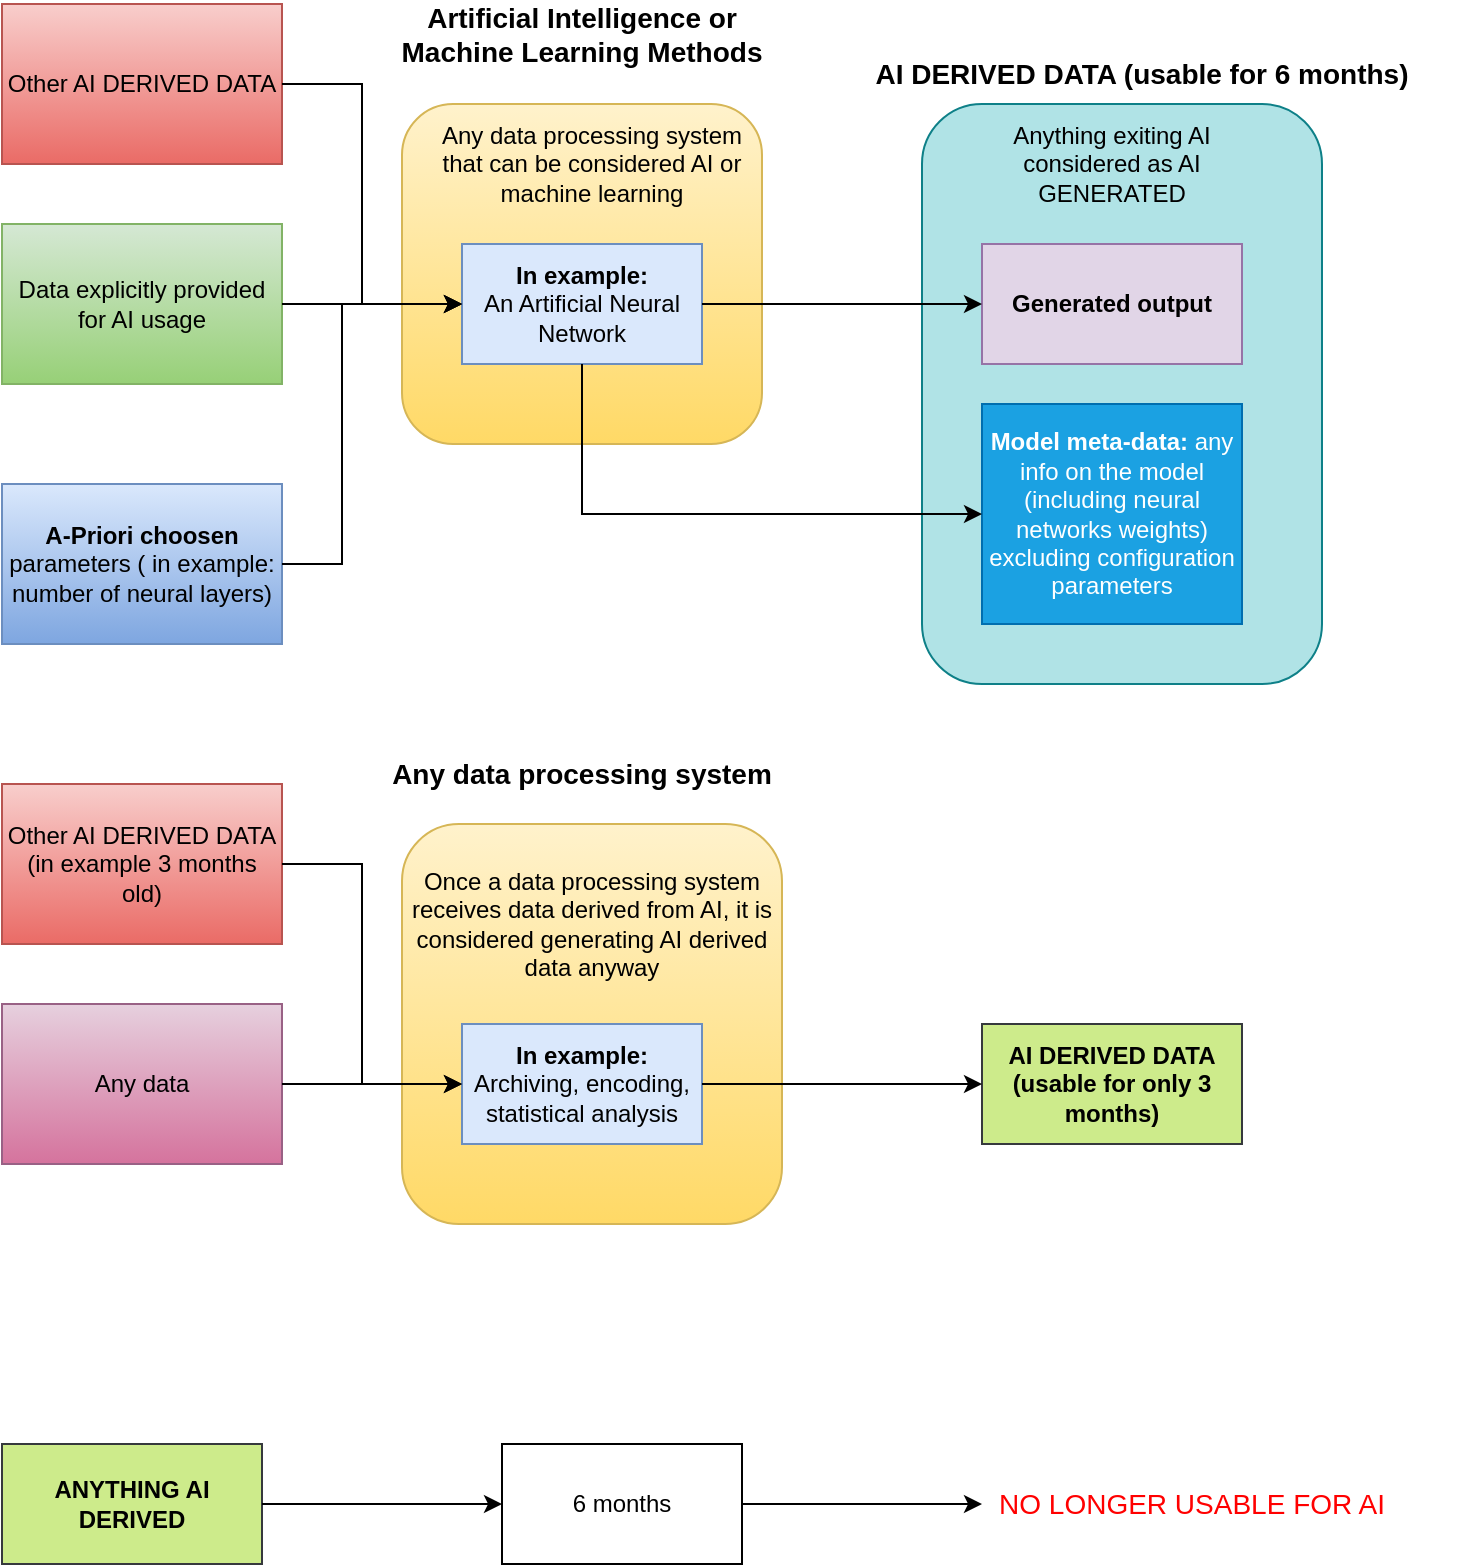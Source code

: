<mxfile version="22.1.11" type="device">
  <diagram name="Pagina-1" id="8_Met2v6mDIiuGP8wxca">
    <mxGraphModel dx="1036" dy="702" grid="1" gridSize="10" guides="1" tooltips="1" connect="1" arrows="1" fold="1" page="1" pageScale="1" pageWidth="3300" pageHeight="4681" math="0" shadow="0">
      <root>
        <mxCell id="0" />
        <mxCell id="1" parent="0" />
        <mxCell id="06V93uaTYKMUakalcXeL-12" value="" style="rounded=1;whiteSpace=wrap;html=1;fillColor=#b0e3e6;strokeColor=#0e8088;" vertex="1" parent="1">
          <mxGeometry x="520" y="90" width="200" height="290" as="geometry" />
        </mxCell>
        <mxCell id="06V93uaTYKMUakalcXeL-1" value="Data explicitly provided for AI usage" style="rounded=0;whiteSpace=wrap;html=1;fillColor=#d5e8d4;strokeColor=#82b366;gradientColor=#97d077;" vertex="1" parent="1">
          <mxGeometry x="60" y="150" width="140" height="80" as="geometry" />
        </mxCell>
        <mxCell id="06V93uaTYKMUakalcXeL-2" value="" style="rounded=1;whiteSpace=wrap;html=1;fillColor=#fff2cc;strokeColor=#d6b656;gradientColor=#ffd966;" vertex="1" parent="1">
          <mxGeometry x="260" y="90" width="180" height="170" as="geometry" />
        </mxCell>
        <mxCell id="06V93uaTYKMUakalcXeL-3" value="Any data processing system that can be considered AI or machine learning" style="text;html=1;strokeColor=none;fillColor=none;align=center;verticalAlign=middle;whiteSpace=wrap;rounded=0;" vertex="1" parent="1">
          <mxGeometry x="270" y="100" width="170" height="40" as="geometry" />
        </mxCell>
        <mxCell id="06V93uaTYKMUakalcXeL-4" value="&lt;b&gt;In example:&lt;/b&gt;&lt;br&gt;An Artificial Neural Network" style="rounded=0;whiteSpace=wrap;html=1;fillColor=#dae8fc;strokeColor=#6c8ebf;" vertex="1" parent="1">
          <mxGeometry x="290" y="160" width="120" height="60" as="geometry" />
        </mxCell>
        <mxCell id="06V93uaTYKMUakalcXeL-5" value="" style="endArrow=classic;html=1;rounded=0;exitX=1;exitY=0.5;exitDx=0;exitDy=0;entryX=0;entryY=0.5;entryDx=0;entryDy=0;" edge="1" parent="1" source="06V93uaTYKMUakalcXeL-1" target="06V93uaTYKMUakalcXeL-4">
          <mxGeometry width="50" height="50" relative="1" as="geometry">
            <mxPoint x="500" y="390" as="sourcePoint" />
            <mxPoint x="190" y="270" as="targetPoint" />
          </mxGeometry>
        </mxCell>
        <mxCell id="06V93uaTYKMUakalcXeL-6" value="Generated output" style="rounded=0;whiteSpace=wrap;html=1;fillColor=#e1d5e7;strokeColor=#9673a6;fontStyle=1" vertex="1" parent="1">
          <mxGeometry x="550" y="160" width="130" height="60" as="geometry" />
        </mxCell>
        <mxCell id="06V93uaTYKMUakalcXeL-7" value="" style="endArrow=classic;html=1;rounded=0;exitX=1;exitY=0.5;exitDx=0;exitDy=0;entryX=0;entryY=0.5;entryDx=0;entryDy=0;" edge="1" parent="1" source="06V93uaTYKMUakalcXeL-4" target="06V93uaTYKMUakalcXeL-6">
          <mxGeometry width="50" height="50" relative="1" as="geometry">
            <mxPoint x="500" y="390" as="sourcePoint" />
            <mxPoint x="550" y="340" as="targetPoint" />
          </mxGeometry>
        </mxCell>
        <mxCell id="06V93uaTYKMUakalcXeL-8" value="&lt;b&gt;Model meta-data: &lt;/b&gt;any info on the model (including neural networks weights) excluding configuration parameters" style="rounded=0;whiteSpace=wrap;html=1;fillColor=#1ba1e2;fontColor=#ffffff;strokeColor=#006EAF;" vertex="1" parent="1">
          <mxGeometry x="550" y="240" width="130" height="110" as="geometry" />
        </mxCell>
        <mxCell id="06V93uaTYKMUakalcXeL-9" value="" style="endArrow=classic;html=1;rounded=0;exitX=0.5;exitY=1;exitDx=0;exitDy=0;entryX=0;entryY=0.5;entryDx=0;entryDy=0;jumpStyle=sharp;" edge="1" parent="1" source="06V93uaTYKMUakalcXeL-4" target="06V93uaTYKMUakalcXeL-8">
          <mxGeometry width="50" height="50" relative="1" as="geometry">
            <mxPoint x="500" y="390" as="sourcePoint" />
            <mxPoint x="550" y="340" as="targetPoint" />
            <Array as="points">
              <mxPoint x="350" y="295" />
            </Array>
          </mxGeometry>
        </mxCell>
        <mxCell id="06V93uaTYKMUakalcXeL-11" value="Artificial Intelligence or &lt;br style=&quot;font-size: 14px;&quot;&gt;Machine Learning Methods" style="text;html=1;strokeColor=none;fillColor=none;align=center;verticalAlign=middle;whiteSpace=wrap;rounded=0;fontStyle=1;fontSize=14;" vertex="1" parent="1">
          <mxGeometry x="190" y="40" width="320" height="30" as="geometry" />
        </mxCell>
        <mxCell id="06V93uaTYKMUakalcXeL-13" value="Anything exiting AI considered as AI GENERATED" style="text;html=1;strokeColor=none;fillColor=none;align=center;verticalAlign=middle;whiteSpace=wrap;rounded=0;" vertex="1" parent="1">
          <mxGeometry x="540" y="90" width="150" height="60" as="geometry" />
        </mxCell>
        <mxCell id="06V93uaTYKMUakalcXeL-14" value="AI DERIVED DATA (usable for 6 months)" style="text;html=1;strokeColor=none;fillColor=none;align=center;verticalAlign=middle;whiteSpace=wrap;rounded=0;fontStyle=1;fontSize=14;" vertex="1" parent="1">
          <mxGeometry x="470" y="60" width="320" height="30" as="geometry" />
        </mxCell>
        <mxCell id="06V93uaTYKMUakalcXeL-15" value="&lt;b&gt;A-Priori choosen&lt;/b&gt; parameters ( in example: number of neural layers)" style="rounded=0;whiteSpace=wrap;html=1;fillColor=#dae8fc;strokeColor=#6c8ebf;gradientColor=#7ea6e0;" vertex="1" parent="1">
          <mxGeometry x="60" y="280" width="140" height="80" as="geometry" />
        </mxCell>
        <mxCell id="06V93uaTYKMUakalcXeL-16" value="" style="endArrow=classic;html=1;rounded=0;exitX=1;exitY=0.5;exitDx=0;exitDy=0;entryX=0;entryY=0.5;entryDx=0;entryDy=0;" edge="1" parent="1" source="06V93uaTYKMUakalcXeL-15" target="06V93uaTYKMUakalcXeL-4">
          <mxGeometry width="50" height="50" relative="1" as="geometry">
            <mxPoint x="250" y="370" as="sourcePoint" />
            <mxPoint x="300" y="320" as="targetPoint" />
            <Array as="points">
              <mxPoint x="230" y="320" />
              <mxPoint x="230" y="190" />
            </Array>
          </mxGeometry>
        </mxCell>
        <mxCell id="06V93uaTYKMUakalcXeL-33" value="Other AI DERIVED DATA" style="rounded=0;whiteSpace=wrap;html=1;fillColor=#f8cecc;strokeColor=#b85450;gradientColor=#ea6b66;" vertex="1" parent="1">
          <mxGeometry x="60" y="40" width="140" height="80" as="geometry" />
        </mxCell>
        <mxCell id="06V93uaTYKMUakalcXeL-34" value="" style="endArrow=classic;html=1;rounded=0;exitX=1;exitY=0.5;exitDx=0;exitDy=0;entryX=0;entryY=0.5;entryDx=0;entryDy=0;" edge="1" parent="1" source="06V93uaTYKMUakalcXeL-33" target="06V93uaTYKMUakalcXeL-4">
          <mxGeometry width="50" height="50" relative="1" as="geometry">
            <mxPoint x="210" y="330" as="sourcePoint" />
            <mxPoint x="300" y="200" as="targetPoint" />
            <Array as="points">
              <mxPoint x="240" y="80" />
              <mxPoint x="240" y="190" />
            </Array>
          </mxGeometry>
        </mxCell>
        <mxCell id="06V93uaTYKMUakalcXeL-36" value="Any data" style="rounded=0;whiteSpace=wrap;html=1;fillColor=#e6d0de;strokeColor=#996185;gradientColor=#d5739d;" vertex="1" parent="1">
          <mxGeometry x="60" y="540" width="140" height="80" as="geometry" />
        </mxCell>
        <mxCell id="06V93uaTYKMUakalcXeL-37" value="" style="rounded=1;whiteSpace=wrap;html=1;fillColor=#fff2cc;strokeColor=#d6b656;gradientColor=#ffd966;" vertex="1" parent="1">
          <mxGeometry x="260" y="450" width="190" height="200" as="geometry" />
        </mxCell>
        <mxCell id="06V93uaTYKMUakalcXeL-38" value="Once a data processing system receives data derived from AI, it is considered generating AI derived data anyway" style="text;html=1;strokeColor=none;fillColor=none;align=center;verticalAlign=middle;whiteSpace=wrap;rounded=0;" vertex="1" parent="1">
          <mxGeometry x="260" y="450" width="190" height="100" as="geometry" />
        </mxCell>
        <mxCell id="06V93uaTYKMUakalcXeL-39" value="&lt;b&gt;In example:&lt;/b&gt;&lt;br&gt;Archiving, encoding, statistical analysis" style="rounded=0;whiteSpace=wrap;html=1;fillColor=#dae8fc;strokeColor=#6c8ebf;" vertex="1" parent="1">
          <mxGeometry x="290" y="550" width="120" height="60" as="geometry" />
        </mxCell>
        <mxCell id="06V93uaTYKMUakalcXeL-40" value="" style="endArrow=classic;html=1;rounded=0;exitX=1;exitY=0.5;exitDx=0;exitDy=0;entryX=0;entryY=0.5;entryDx=0;entryDy=0;" edge="1" parent="1" source="06V93uaTYKMUakalcXeL-36" target="06V93uaTYKMUakalcXeL-39">
          <mxGeometry width="50" height="50" relative="1" as="geometry">
            <mxPoint x="500" y="780" as="sourcePoint" />
            <mxPoint x="190" y="660" as="targetPoint" />
          </mxGeometry>
        </mxCell>
        <mxCell id="06V93uaTYKMUakalcXeL-41" value="AI DERIVED DATA (usable for only 3 months)" style="rounded=0;whiteSpace=wrap;html=1;fillColor=#cdeb8b;strokeColor=#36393d;fontStyle=1" vertex="1" parent="1">
          <mxGeometry x="550" y="550" width="130" height="60" as="geometry" />
        </mxCell>
        <mxCell id="06V93uaTYKMUakalcXeL-42" value="" style="endArrow=classic;html=1;rounded=0;exitX=1;exitY=0.5;exitDx=0;exitDy=0;entryX=0;entryY=0.5;entryDx=0;entryDy=0;" edge="1" parent="1" source="06V93uaTYKMUakalcXeL-39" target="06V93uaTYKMUakalcXeL-41">
          <mxGeometry width="50" height="50" relative="1" as="geometry">
            <mxPoint x="500" y="780" as="sourcePoint" />
            <mxPoint x="550" y="730" as="targetPoint" />
          </mxGeometry>
        </mxCell>
        <mxCell id="06V93uaTYKMUakalcXeL-45" value="Any data processing system" style="text;html=1;strokeColor=none;fillColor=none;align=center;verticalAlign=middle;whiteSpace=wrap;rounded=0;fontStyle=1;fontSize=14;" vertex="1" parent="1">
          <mxGeometry x="190" y="410" width="320" height="30" as="geometry" />
        </mxCell>
        <mxCell id="06V93uaTYKMUakalcXeL-50" value="Other AI DERIVED DATA&lt;br&gt;(in example 3 months old)" style="rounded=0;whiteSpace=wrap;html=1;fillColor=#f8cecc;strokeColor=#b85450;gradientColor=#ea6b66;" vertex="1" parent="1">
          <mxGeometry x="60" y="430" width="140" height="80" as="geometry" />
        </mxCell>
        <mxCell id="06V93uaTYKMUakalcXeL-51" value="" style="endArrow=classic;html=1;rounded=0;exitX=1;exitY=0.5;exitDx=0;exitDy=0;entryX=0;entryY=0.5;entryDx=0;entryDy=0;" edge="1" parent="1" source="06V93uaTYKMUakalcXeL-50" target="06V93uaTYKMUakalcXeL-39">
          <mxGeometry width="50" height="50" relative="1" as="geometry">
            <mxPoint x="210" y="720" as="sourcePoint" />
            <mxPoint x="300" y="590" as="targetPoint" />
            <Array as="points">
              <mxPoint x="240" y="470" />
              <mxPoint x="240" y="580" />
            </Array>
          </mxGeometry>
        </mxCell>
        <mxCell id="06V93uaTYKMUakalcXeL-53" value="ANYTHING AI DERIVED" style="rounded=0;whiteSpace=wrap;html=1;fillColor=#cdeb8b;strokeColor=#36393d;fontStyle=1" vertex="1" parent="1">
          <mxGeometry x="60" y="760" width="130" height="60" as="geometry" />
        </mxCell>
        <mxCell id="06V93uaTYKMUakalcXeL-54" value="6 months" style="rounded=0;whiteSpace=wrap;html=1;" vertex="1" parent="1">
          <mxGeometry x="310" y="760" width="120" height="60" as="geometry" />
        </mxCell>
        <mxCell id="06V93uaTYKMUakalcXeL-55" value="" style="endArrow=classic;html=1;rounded=0;exitX=1;exitY=0.5;exitDx=0;exitDy=0;entryX=0;entryY=0.5;entryDx=0;entryDy=0;" edge="1" parent="1" source="06V93uaTYKMUakalcXeL-53" target="06V93uaTYKMUakalcXeL-54">
          <mxGeometry width="50" height="50" relative="1" as="geometry">
            <mxPoint x="500" y="690" as="sourcePoint" />
            <mxPoint x="550" y="640" as="targetPoint" />
          </mxGeometry>
        </mxCell>
        <mxCell id="06V93uaTYKMUakalcXeL-56" value="" style="endArrow=classic;html=1;rounded=0;exitX=1;exitY=0.5;exitDx=0;exitDy=0;" edge="1" parent="1" source="06V93uaTYKMUakalcXeL-54">
          <mxGeometry width="50" height="50" relative="1" as="geometry">
            <mxPoint x="500" y="690" as="sourcePoint" />
            <mxPoint x="550" y="790" as="targetPoint" />
          </mxGeometry>
        </mxCell>
        <mxCell id="06V93uaTYKMUakalcXeL-57" value="NO LONGER USABLE FOR AI" style="text;html=1;strokeColor=none;fillColor=none;align=center;verticalAlign=middle;whiteSpace=wrap;rounded=0;fontSize=14;fontColor=#FF0000;" vertex="1" parent="1">
          <mxGeometry x="550" y="775" width="210" height="30" as="geometry" />
        </mxCell>
      </root>
    </mxGraphModel>
  </diagram>
</mxfile>
